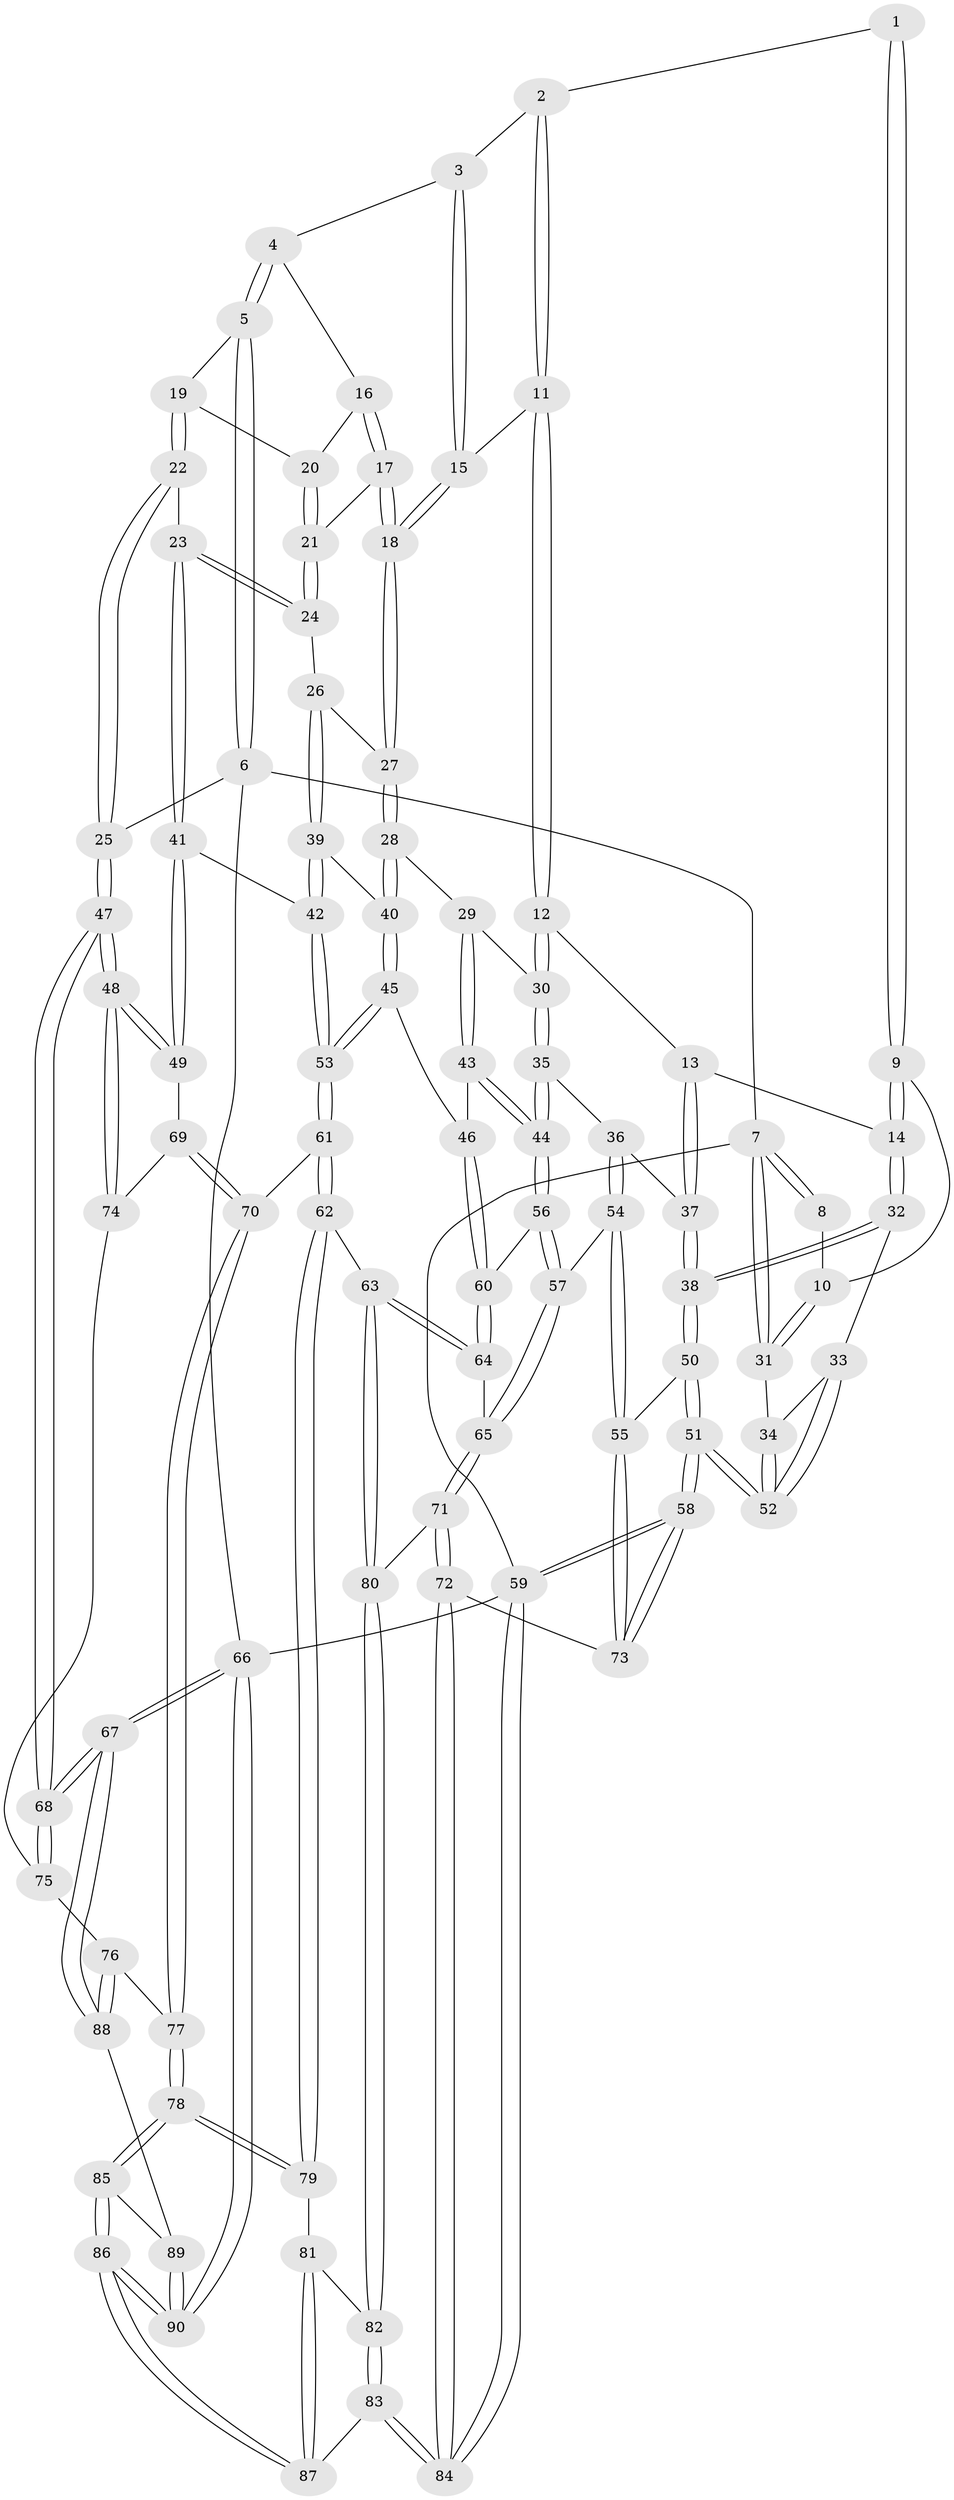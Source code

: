 // coarse degree distribution, {4: 0.5833333333333334, 3: 0.3333333333333333, 2: 0.08333333333333333}
// Generated by graph-tools (version 1.1) at 2025/54/03/04/25 22:54:45]
// undirected, 90 vertices, 222 edges
graph export_dot {
  node [color=gray90,style=filled];
  1 [pos="+0.26094634784726173+0"];
  2 [pos="+0.39548987194657476+0"];
  3 [pos="+0.5908646635260727+0"];
  4 [pos="+0.855699554150949+0"];
  5 [pos="+1+0"];
  6 [pos="+1+0"];
  7 [pos="+0+0"];
  8 [pos="+0.04599523257616781+0"];
  9 [pos="+0.20897049497782327+0.1579054859717033"];
  10 [pos="+0.13233796244355744+0.13206677133002276"];
  11 [pos="+0.3659586653246149+0.11635386068599464"];
  12 [pos="+0.3089240436780946+0.17914914310842578"];
  13 [pos="+0.28297482226767584+0.18625152635646408"];
  14 [pos="+0.23305870091643824+0.18220615110019553"];
  15 [pos="+0.5816124461604311+0.08172793968057236"];
  16 [pos="+0.8436678040313016+0"];
  17 [pos="+0.764952126787713+0.12715995265311164"];
  18 [pos="+0.5924746651194741+0.10134607963839849"];
  19 [pos="+0.9363629960585108+0.12206693606480681"];
  20 [pos="+0.9069613591915956+0.09744890927818062"];
  21 [pos="+0.7699200380245298+0.13370721907173605"];
  22 [pos="+0.9971828884516698+0.21296401706404453"];
  23 [pos="+0.8644751963247223+0.26973915857368147"];
  24 [pos="+0.8095642402174572+0.25021186679311536"];
  25 [pos="+1+0.22882515005451015"];
  26 [pos="+0.794445444762349+0.25827172042447644"];
  27 [pos="+0.5833604785373748+0.18010770192516293"];
  28 [pos="+0.5600484050766418+0.25731511190541245"];
  29 [pos="+0.48629561386816683+0.2782094140499761"];
  30 [pos="+0.47210615427987723+0.275819671712764"];
  31 [pos="+0+0.10733854627350241"];
  32 [pos="+0.15575638554820606+0.32614447216645265"];
  33 [pos="+0.09725640878574598+0.3184603780491558"];
  34 [pos="+0+0.20495842493288632"];
  35 [pos="+0.3588475353119003+0.4066881369117717"];
  36 [pos="+0.34828999314455683+0.4056739881281944"];
  37 [pos="+0.344931354857694+0.40355254497462756"];
  38 [pos="+0.16771977330023594+0.4306483790324406"];
  39 [pos="+0.6979425999056689+0.333565801395898"];
  40 [pos="+0.6321758688517092+0.33723655969914107"];
  41 [pos="+0.8883765544824301+0.49167516448508697"];
  42 [pos="+0.8112084588095652+0.5234827959248184"];
  43 [pos="+0.48274348089002117+0.373129911531601"];
  44 [pos="+0.4364704983984104+0.4525932062013663"];
  45 [pos="+0.5990436866385859+0.43348181555781695"];
  46 [pos="+0.5923859465881349+0.4374346669560446"];
  47 [pos="+1+0.5208537494232064"];
  48 [pos="+1+0.5220020884525897"];
  49 [pos="+1+0.5193112371802284"];
  50 [pos="+0.14115390051851712+0.5004251020361894"];
  51 [pos="+0+0.5798217979986083"];
  52 [pos="+0+0.5205918475954034"];
  53 [pos="+0.7654739270034627+0.5676947486185193"];
  54 [pos="+0.2970319656281046+0.5936603806705326"];
  55 [pos="+0.26617341153795054+0.6105575696715562"];
  56 [pos="+0.4766045957089996+0.5220547616057457"];
  57 [pos="+0.4401553238798944+0.5694212155128564"];
  58 [pos="+0+1"];
  59 [pos="+0+1"];
  60 [pos="+0.510318703998758+0.517716008358131"];
  61 [pos="+0.7464489582025233+0.6116420085473872"];
  62 [pos="+0.6946404837594705+0.6512743943284902"];
  63 [pos="+0.6743595395728312+0.6522700828234786"];
  64 [pos="+0.6655114839408752+0.6499843423866195"];
  65 [pos="+0.48109914936678577+0.695103632314883"];
  66 [pos="+1+1"];
  67 [pos="+1+0.9727045970821631"];
  68 [pos="+1+0.8166825083383984"];
  69 [pos="+0.9102431911107371+0.6940740369332897"];
  70 [pos="+0.8377737821070339+0.6939762567412819"];
  71 [pos="+0.45436228642346893+0.7584648029672602"];
  72 [pos="+0.39889403916969274+0.7882447992245587"];
  73 [pos="+0.256357351060891+0.7753311317828282"];
  74 [pos="+0.9340410068728963+0.7172217853138906"];
  75 [pos="+0.9433805443943479+0.73637568062622"];
  76 [pos="+0.8884556507145017+0.8299460898971215"];
  77 [pos="+0.8619588576872997+0.8270581335100682"];
  78 [pos="+0.8186971292930755+0.8497208955863761"];
  79 [pos="+0.7159186794003962+0.7916544027861634"];
  80 [pos="+0.5582699514588759+0.8119449076180996"];
  81 [pos="+0.6936136215548652+0.8163519627732392"];
  82 [pos="+0.5666756403006695+0.8269992039449645"];
  83 [pos="+0.5691796113711457+1"];
  84 [pos="+0.543053199730035+1"];
  85 [pos="+0.8022320498165998+0.9092796458828944"];
  86 [pos="+0.6792930229099314+1"];
  87 [pos="+0.6228829296263031+1"];
  88 [pos="+0.996866856069987+0.8917002584465383"];
  89 [pos="+0.915232612710171+0.9430083487118804"];
  90 [pos="+0.7113937770395244+1"];
  1 -- 2;
  1 -- 9;
  1 -- 9;
  2 -- 3;
  2 -- 11;
  2 -- 11;
  3 -- 4;
  3 -- 15;
  3 -- 15;
  4 -- 5;
  4 -- 5;
  4 -- 16;
  5 -- 6;
  5 -- 6;
  5 -- 19;
  6 -- 7;
  6 -- 25;
  6 -- 66;
  7 -- 8;
  7 -- 8;
  7 -- 31;
  7 -- 31;
  7 -- 59;
  8 -- 10;
  9 -- 10;
  9 -- 14;
  9 -- 14;
  10 -- 31;
  10 -- 31;
  11 -- 12;
  11 -- 12;
  11 -- 15;
  12 -- 13;
  12 -- 30;
  12 -- 30;
  13 -- 14;
  13 -- 37;
  13 -- 37;
  14 -- 32;
  14 -- 32;
  15 -- 18;
  15 -- 18;
  16 -- 17;
  16 -- 17;
  16 -- 20;
  17 -- 18;
  17 -- 18;
  17 -- 21;
  18 -- 27;
  18 -- 27;
  19 -- 20;
  19 -- 22;
  19 -- 22;
  20 -- 21;
  20 -- 21;
  21 -- 24;
  21 -- 24;
  22 -- 23;
  22 -- 25;
  22 -- 25;
  23 -- 24;
  23 -- 24;
  23 -- 41;
  23 -- 41;
  24 -- 26;
  25 -- 47;
  25 -- 47;
  26 -- 27;
  26 -- 39;
  26 -- 39;
  27 -- 28;
  27 -- 28;
  28 -- 29;
  28 -- 40;
  28 -- 40;
  29 -- 30;
  29 -- 43;
  29 -- 43;
  30 -- 35;
  30 -- 35;
  31 -- 34;
  32 -- 33;
  32 -- 38;
  32 -- 38;
  33 -- 34;
  33 -- 52;
  33 -- 52;
  34 -- 52;
  34 -- 52;
  35 -- 36;
  35 -- 44;
  35 -- 44;
  36 -- 37;
  36 -- 54;
  36 -- 54;
  37 -- 38;
  37 -- 38;
  38 -- 50;
  38 -- 50;
  39 -- 40;
  39 -- 42;
  39 -- 42;
  40 -- 45;
  40 -- 45;
  41 -- 42;
  41 -- 49;
  41 -- 49;
  42 -- 53;
  42 -- 53;
  43 -- 44;
  43 -- 44;
  43 -- 46;
  44 -- 56;
  44 -- 56;
  45 -- 46;
  45 -- 53;
  45 -- 53;
  46 -- 60;
  46 -- 60;
  47 -- 48;
  47 -- 48;
  47 -- 68;
  47 -- 68;
  48 -- 49;
  48 -- 49;
  48 -- 74;
  48 -- 74;
  49 -- 69;
  50 -- 51;
  50 -- 51;
  50 -- 55;
  51 -- 52;
  51 -- 52;
  51 -- 58;
  51 -- 58;
  53 -- 61;
  53 -- 61;
  54 -- 55;
  54 -- 55;
  54 -- 57;
  55 -- 73;
  55 -- 73;
  56 -- 57;
  56 -- 57;
  56 -- 60;
  57 -- 65;
  57 -- 65;
  58 -- 59;
  58 -- 59;
  58 -- 73;
  58 -- 73;
  59 -- 84;
  59 -- 84;
  59 -- 66;
  60 -- 64;
  60 -- 64;
  61 -- 62;
  61 -- 62;
  61 -- 70;
  62 -- 63;
  62 -- 79;
  62 -- 79;
  63 -- 64;
  63 -- 64;
  63 -- 80;
  63 -- 80;
  64 -- 65;
  65 -- 71;
  65 -- 71;
  66 -- 67;
  66 -- 67;
  66 -- 90;
  66 -- 90;
  67 -- 68;
  67 -- 68;
  67 -- 88;
  67 -- 88;
  68 -- 75;
  68 -- 75;
  69 -- 70;
  69 -- 70;
  69 -- 74;
  70 -- 77;
  70 -- 77;
  71 -- 72;
  71 -- 72;
  71 -- 80;
  72 -- 73;
  72 -- 84;
  72 -- 84;
  74 -- 75;
  75 -- 76;
  76 -- 77;
  76 -- 88;
  76 -- 88;
  77 -- 78;
  77 -- 78;
  78 -- 79;
  78 -- 79;
  78 -- 85;
  78 -- 85;
  79 -- 81;
  80 -- 82;
  80 -- 82;
  81 -- 82;
  81 -- 87;
  81 -- 87;
  82 -- 83;
  82 -- 83;
  83 -- 84;
  83 -- 84;
  83 -- 87;
  85 -- 86;
  85 -- 86;
  85 -- 89;
  86 -- 87;
  86 -- 87;
  86 -- 90;
  86 -- 90;
  88 -- 89;
  89 -- 90;
  89 -- 90;
}
